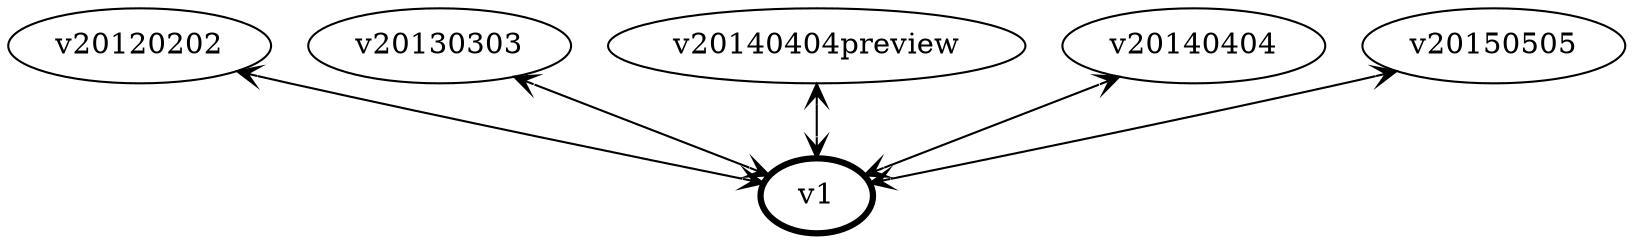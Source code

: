 graph G {
    subgraph apiVersions {
        rank=same;
        label="API Versions";
        labelloc=t

        node [shape=ellipse, group=api];
        v20120202;
        v20130303;
        v20140404preview;
        v20140404;
        v20150505;
    }

    node [shape=ellipse, penwidth=3];
    v1;

    edge [arrowhead=vee, arrowtail=vee, dir=both];
    v20120202 -- v1;
    v20130303 -- v1;
    v20140404preview -- v1;
    v20140404 -- v1;
    v20150505 -- v1;
}
